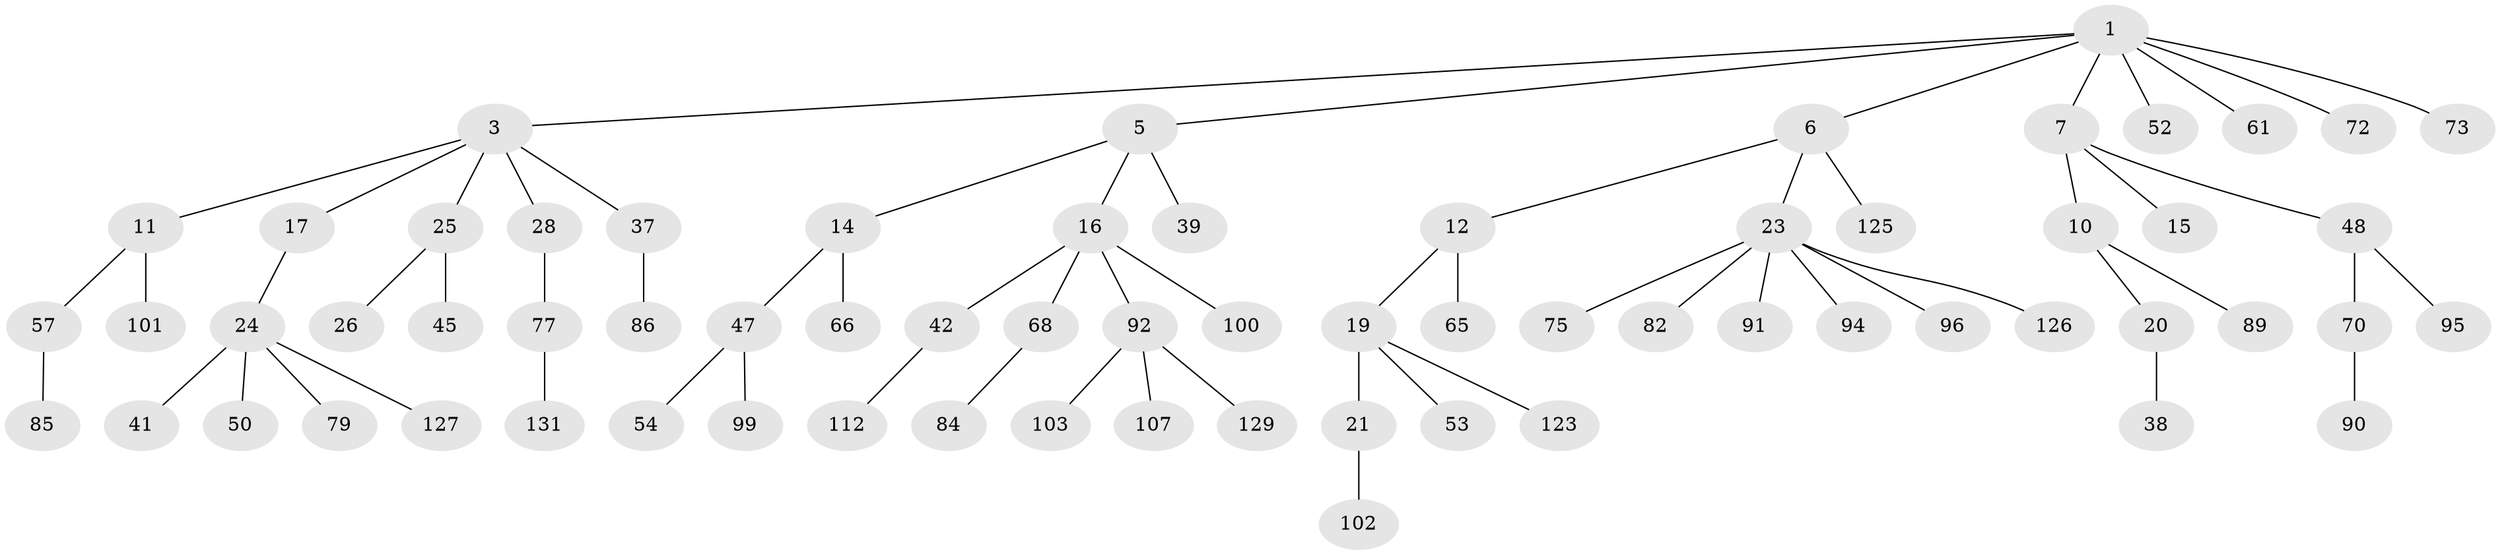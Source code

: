 // original degree distribution, {4: 0.08148148148148149, 6: 0.022222222222222223, 3: 0.16296296296296298, 2: 0.24444444444444444, 1: 0.4740740740740741, 5: 0.014814814814814815}
// Generated by graph-tools (version 1.1) at 2025/15/03/09/25 04:15:23]
// undirected, 67 vertices, 66 edges
graph export_dot {
graph [start="1"]
  node [color=gray90,style=filled];
  1 [super="+2"];
  3 [super="+4"];
  5 [super="+13"];
  6;
  7 [super="+9+8"];
  10 [super="+33+35"];
  11 [super="+32+30+27+76"];
  12 [super="+49"];
  14;
  15;
  16 [super="+36+18"];
  17 [super="+51+46"];
  19 [super="+40"];
  20;
  21 [super="+83"];
  23 [super="+71+56+34+120+29"];
  24 [super="+88+60"];
  25;
  26;
  28 [super="+115"];
  37 [super="+62+80"];
  38;
  39;
  41;
  42;
  45 [super="+67"];
  47;
  48;
  50 [super="+124"];
  52 [super="+55"];
  53 [super="+63"];
  54;
  57 [super="+121"];
  61 [super="+109"];
  65;
  66;
  68;
  70 [super="+105+74"];
  72 [super="+98+78"];
  73 [super="+117"];
  75 [super="+104"];
  77;
  79;
  82 [super="+119+135"];
  84;
  85 [super="+87"];
  86 [super="+128"];
  89;
  90;
  91;
  92;
  94;
  95 [super="+134"];
  96 [super="+108"];
  99;
  100;
  101;
  102;
  103;
  107;
  112;
  123;
  125;
  126;
  127;
  129 [super="+132"];
  131;
  1 -- 3;
  1 -- 7;
  1 -- 52;
  1 -- 5;
  1 -- 6;
  1 -- 72;
  1 -- 73;
  1 -- 61;
  3 -- 11;
  3 -- 25;
  3 -- 17;
  3 -- 28;
  3 -- 37;
  5 -- 16;
  5 -- 14;
  5 -- 39;
  6 -- 12;
  6 -- 23;
  6 -- 125;
  7 -- 10;
  7 -- 48;
  7 -- 15;
  10 -- 20;
  10 -- 89;
  11 -- 101;
  11 -- 57;
  12 -- 19;
  12 -- 65;
  14 -- 47;
  14 -- 66;
  16 -- 100;
  16 -- 92;
  16 -- 42;
  16 -- 68;
  17 -- 24;
  19 -- 21;
  19 -- 53;
  19 -- 123;
  20 -- 38;
  21 -- 102;
  23 -- 96;
  23 -- 94;
  23 -- 126;
  23 -- 82;
  23 -- 75;
  23 -- 91;
  24 -- 41;
  24 -- 50;
  24 -- 79;
  24 -- 127;
  25 -- 26;
  25 -- 45;
  28 -- 77;
  37 -- 86;
  42 -- 112;
  47 -- 54;
  47 -- 99;
  48 -- 70;
  48 -- 95;
  57 -- 85;
  68 -- 84;
  70 -- 90;
  77 -- 131;
  92 -- 103;
  92 -- 107;
  92 -- 129;
}
